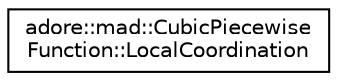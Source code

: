 digraph "Graphical Class Hierarchy"
{
 // LATEX_PDF_SIZE
  edge [fontname="Helvetica",fontsize="10",labelfontname="Helvetica",labelfontsize="10"];
  node [fontname="Helvetica",fontsize="10",shape=record];
  rankdir="LR";
  Node0 [label="adore::mad::CubicPiecewise\lFunction::LocalCoordination",height=0.2,width=0.4,color="black", fillcolor="white", style="filled",URL="$structadore_1_1mad_1_1CubicPiecewiseFunction_1_1LocalCoordination.html",tooltip=" "];
}
